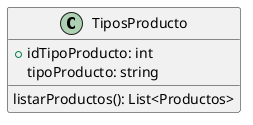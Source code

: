 @startuml TiposProducto
class TiposProducto{
    +idTipoProducto: int
    tipoProducto: string

    listarProductos(): List<Productos>
}
@enduml
